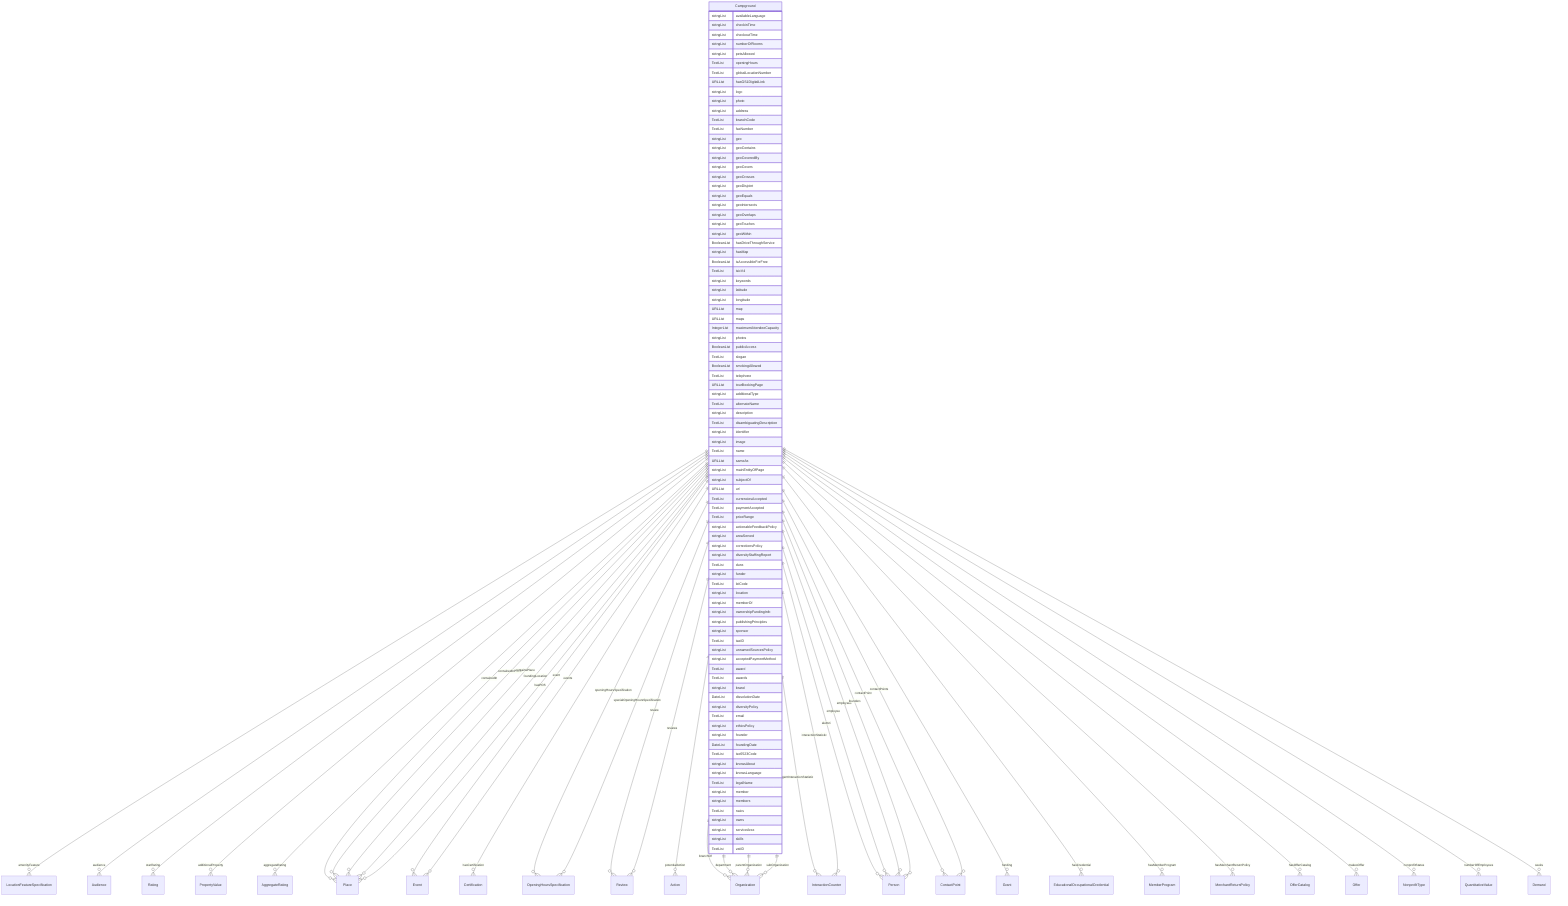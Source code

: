 erDiagram
Campground {
    stringList availableLanguage  
    stringList checkinTime  
    stringList checkoutTime  
    stringList numberOfRooms  
    stringList petsAllowed  
    TextList openingHours  
    TextList globalLocationNumber  
    URLList hasGS1DigitalLink  
    stringList logo  
    stringList photo  
    stringList address  
    TextList branchCode  
    TextList faxNumber  
    stringList geo  
    stringList geoContains  
    stringList geoCoveredBy  
    stringList geoCovers  
    stringList geoCrosses  
    stringList geoDisjoint  
    stringList geoEquals  
    stringList geoIntersects  
    stringList geoOverlaps  
    stringList geoTouches  
    stringList geoWithin  
    BooleanList hasDriveThroughService  
    stringList hasMap  
    BooleanList isAccessibleForFree  
    TextList isicV4  
    stringList keywords  
    stringList latitude  
    stringList longitude  
    URLList map  
    URLList maps  
    IntegerList maximumAttendeeCapacity  
    stringList photos  
    BooleanList publicAccess  
    TextList slogan  
    BooleanList smokingAllowed  
    TextList telephone  
    URLList tourBookingPage  
    stringList additionalType  
    TextList alternateName  
    stringList description  
    TextList disambiguatingDescription  
    stringList identifier  
    stringList image  
    TextList name  
    URLList sameAs  
    stringList mainEntityOfPage  
    stringList subjectOf  
    URLList url  
    TextList currenciesAccepted  
    TextList paymentAccepted  
    TextList priceRange  
    stringList actionableFeedbackPolicy  
    stringList areaServed  
    stringList correctionsPolicy  
    stringList diversityStaffingReport  
    TextList duns  
    stringList funder  
    TextList leiCode  
    stringList location  
    stringList memberOf  
    stringList ownershipFundingInfo  
    stringList publishingPrinciples  
    stringList sponsor  
    TextList taxID  
    stringList unnamedSourcesPolicy  
    stringList acceptedPaymentMethod  
    TextList award  
    TextList awards  
    stringList brand  
    DateList dissolutionDate  
    stringList diversityPolicy  
    TextList email  
    stringList ethicsPolicy  
    stringList founder  
    DateList foundingDate  
    TextList iso6523Code  
    stringList knowsAbout  
    stringList knowsLanguage  
    TextList legalName  
    stringList member  
    stringList members  
    TextList naics  
    stringList owns  
    stringList serviceArea  
    stringList skills  
    TextList vatID  
}

Campground ||--}o LocationFeatureSpecification : "amenityFeature"
Campground ||--}o Audience : "audience"
Campground ||--}o Rating : "starRating"
Campground ||--}o PropertyValue : "additionalProperty"
Campground ||--}o AggregateRating : "aggregateRating"
Campground ||--}o Place : "containedIn"
Campground ||--}o Place : "containedInPlace"
Campground ||--}o Place : "containsPlace"
Campground ||--}o Event : "event"
Campground ||--}o Event : "events"
Campground ||--}o Certification : "hasCertification"
Campground ||--}o OpeningHoursSpecification : "openingHoursSpecification"
Campground ||--}o Review : "review"
Campground ||--}o Review : "reviews"
Campground ||--}o OpeningHoursSpecification : "specialOpeningHoursSpecification"
Campground ||--}o Action : "potentialAction"
Campground ||--}o Organization : "branchOf"
Campground ||--}o InteractionCounter : "agentInteractionStatistic"
Campground ||--}o Person : "alumni"
Campground ||--}o ContactPoint : "contactPoint"
Campground ||--}o ContactPoint : "contactPoints"
Campground ||--}o Organization : "department"
Campground ||--}o Person : "employee"
Campground ||--}o Person : "employees"
Campground ||--}o Person : "founders"
Campground ||--}o Place : "foundingLocation"
Campground ||--}o Grant : "funding"
Campground ||--}o EducationalOccupationalCredential : "hasCredential"
Campground ||--}o MemberProgram : "hasMemberProgram"
Campground ||--}o MerchantReturnPolicy : "hasMerchantReturnPolicy"
Campground ||--}o OfferCatalog : "hasOfferCatalog"
Campground ||--}o Place : "hasPOS"
Campground ||--}o InteractionCounter : "interactionStatistic"
Campground ||--}o Offer : "makesOffer"
Campground ||--}o NonprofitType : "nonprofitStatus"
Campground ||--}o QuantitativeValue : "numberOfEmployees"
Campground ||--}o Organization : "parentOrganization"
Campground ||--}o Demand : "seeks"
Campground ||--}o Organization : "subOrganization"